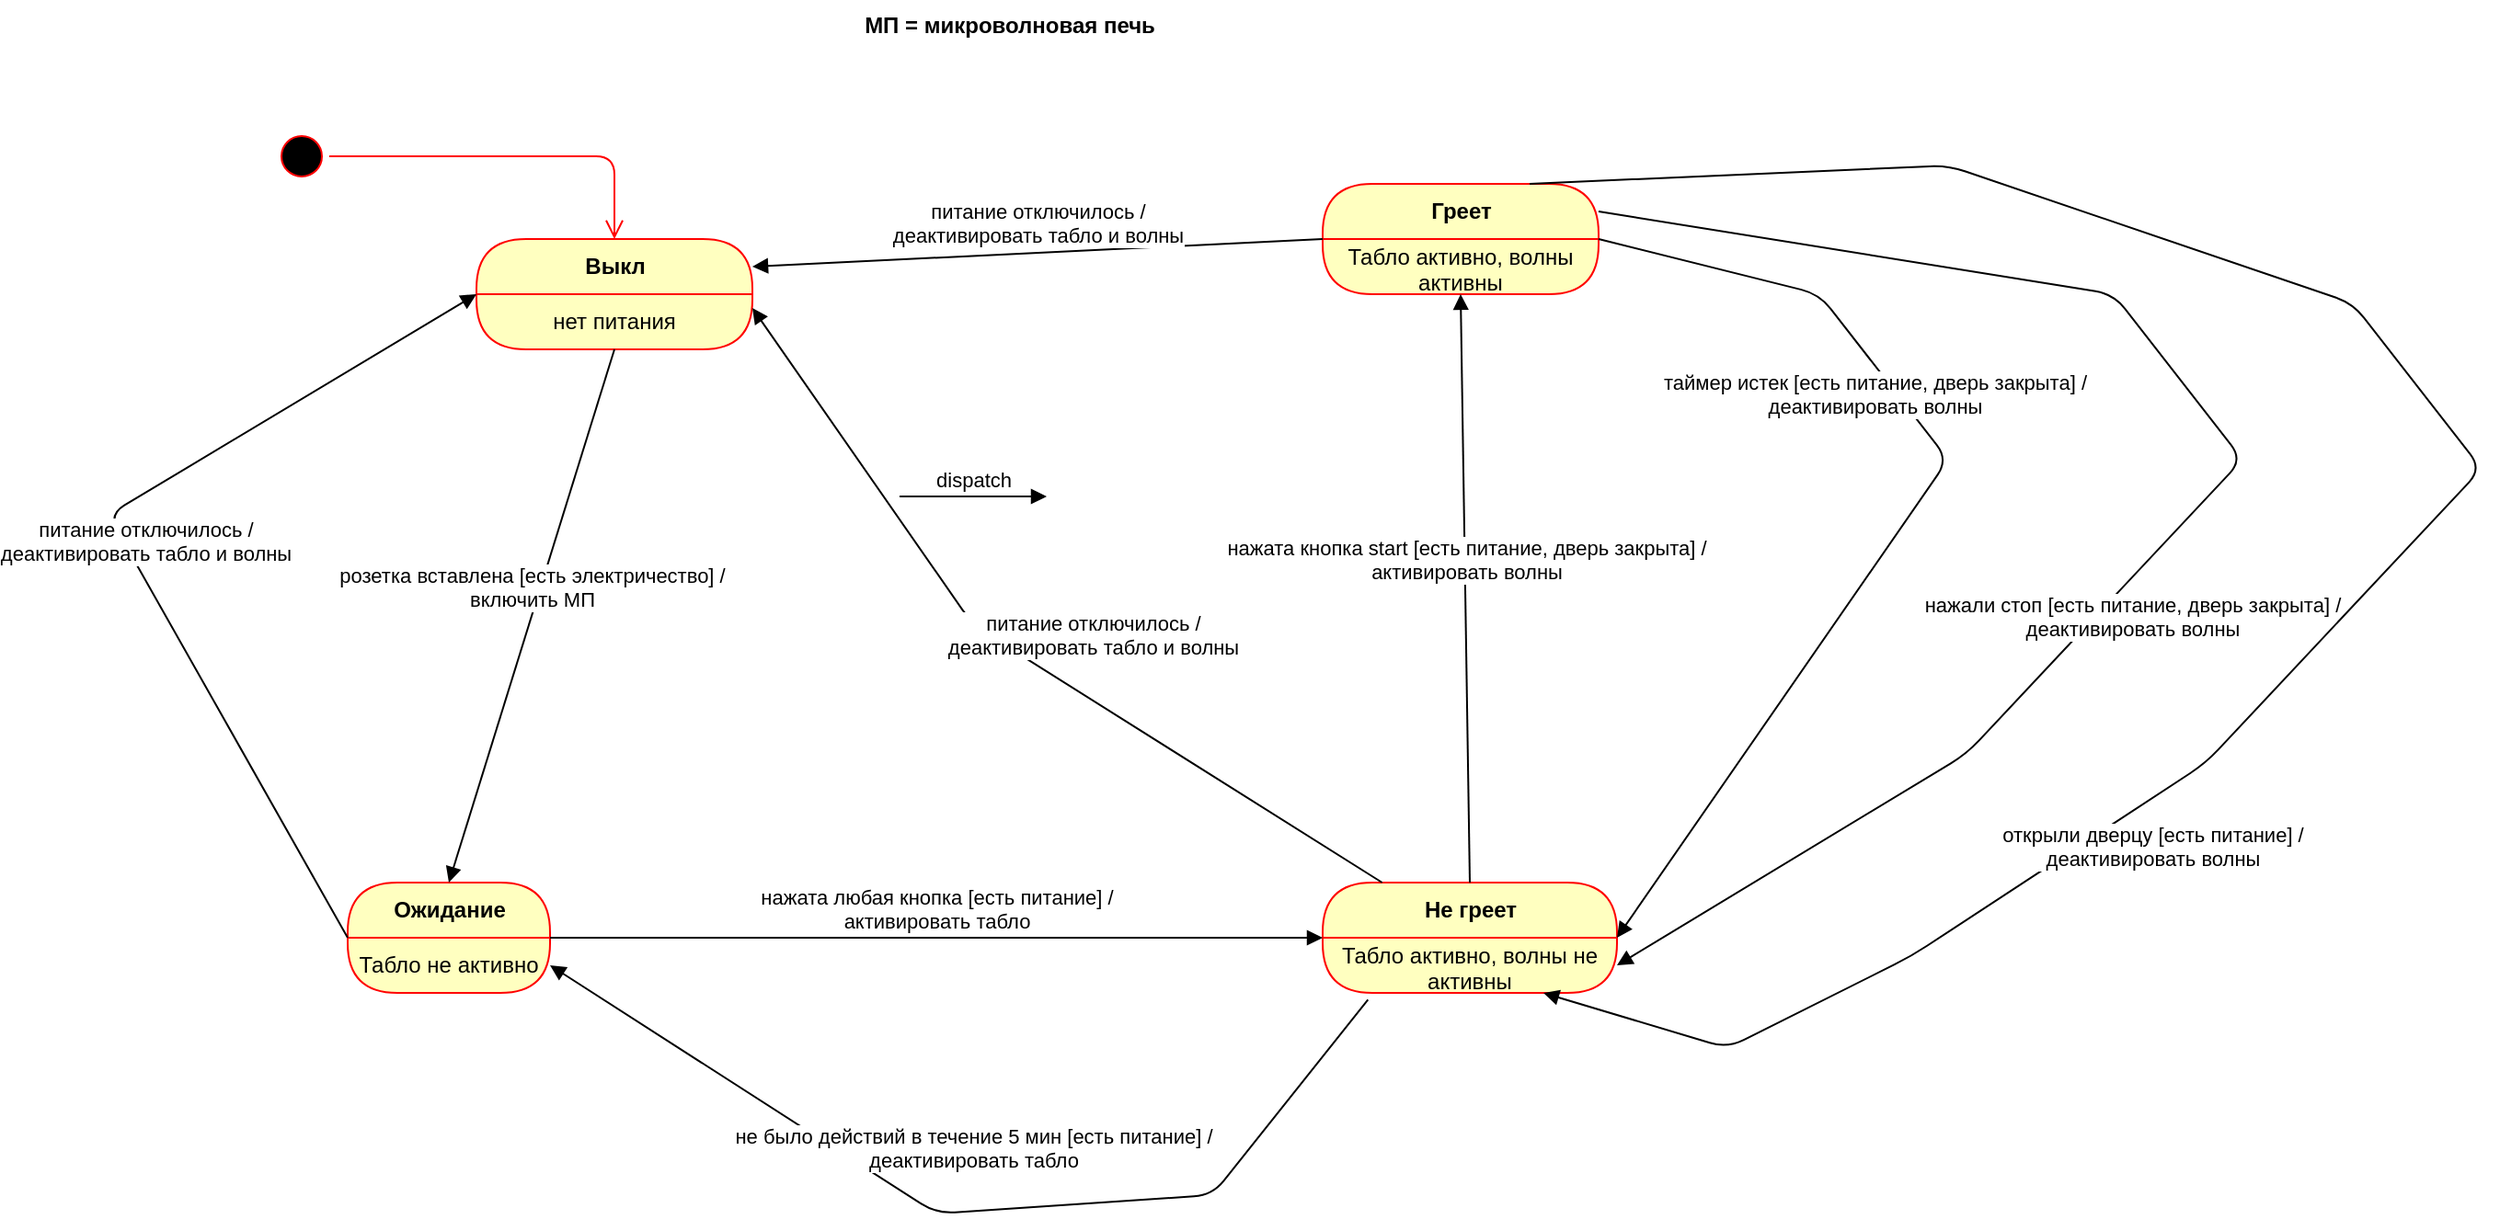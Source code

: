 <mxfile version="12.7.6" type="github"><diagram id="R0sReOzOBbsju_Nd4q1Q" name="Page-1"><mxGraphModel dx="1867" dy="1729" grid="1" gridSize="10" guides="1" tooltips="1" connect="1" arrows="1" fold="1" page="1" pageScale="1" pageWidth="827" pageHeight="1169" math="0" shadow="0"><root><mxCell id="0"/><mxCell id="1" parent="0"/><mxCell id="WqpKDiarmiTXttwCYREY-4" value="Ожидание" style="swimlane;html=1;fontStyle=1;align=center;verticalAlign=middle;childLayout=stackLayout;horizontal=1;startSize=30;horizontalStack=0;resizeParent=0;resizeLast=1;container=0;fontColor=#000000;collapsible=0;rounded=1;arcSize=30;strokeColor=#ff0000;fillColor=#ffffc0;swimlaneFillColor=#ffffc0;dropTarget=0;" parent="1" vertex="1"><mxGeometry x="60" y="460" width="110" height="60" as="geometry"/></mxCell><mxCell id="WqpKDiarmiTXttwCYREY-5" value="Табло не активно" style="text;html=1;strokeColor=none;fillColor=none;align=center;verticalAlign=middle;spacingLeft=4;spacingRight=4;whiteSpace=wrap;overflow=hidden;rotatable=0;fontColor=#000000;" parent="WqpKDiarmiTXttwCYREY-4" vertex="1"><mxGeometry y="30" width="110" height="30" as="geometry"/></mxCell><mxCell id="WqpKDiarmiTXttwCYREY-9" value="Греет" style="swimlane;html=1;fontStyle=1;align=center;verticalAlign=middle;childLayout=stackLayout;horizontal=1;startSize=30;horizontalStack=0;resizeParent=0;resizeLast=1;container=0;fontColor=#000000;collapsible=0;rounded=1;arcSize=30;strokeColor=#ff0000;fillColor=#ffffc0;swimlaneFillColor=#ffffc0;dropTarget=0;" parent="1" vertex="1"><mxGeometry x="590" y="80" width="150" height="60" as="geometry"/></mxCell><mxCell id="WqpKDiarmiTXttwCYREY-10" value="Табло активно, волны активны" style="text;html=1;strokeColor=none;fillColor=none;align=center;verticalAlign=middle;spacingLeft=4;spacingRight=4;whiteSpace=wrap;overflow=hidden;rotatable=0;fontColor=#000000;" parent="WqpKDiarmiTXttwCYREY-9" vertex="1"><mxGeometry y="30" width="150" height="30" as="geometry"/></mxCell><mxCell id="WqpKDiarmiTXttwCYREY-12" value="Не греет" style="swimlane;html=1;fontStyle=1;align=center;verticalAlign=middle;childLayout=stackLayout;horizontal=1;startSize=30;horizontalStack=0;resizeParent=0;resizeLast=1;container=0;fontColor=#000000;collapsible=0;rounded=1;arcSize=30;strokeColor=#ff0000;fillColor=#ffffc0;swimlaneFillColor=#ffffc0;dropTarget=0;" parent="1" vertex="1"><mxGeometry x="590" y="460" width="160" height="60" as="geometry"/></mxCell><mxCell id="WqpKDiarmiTXttwCYREY-13" value="Табло активно, волны не активны" style="text;html=1;strokeColor=none;fillColor=none;align=center;verticalAlign=middle;spacingLeft=4;spacingRight=4;whiteSpace=wrap;overflow=hidden;rotatable=0;fontColor=#000000;" parent="WqpKDiarmiTXttwCYREY-12" vertex="1"><mxGeometry y="30" width="160" height="30" as="geometry"/></mxCell><mxCell id="WqpKDiarmiTXttwCYREY-15" value="" style="ellipse;html=1;shape=startState;fillColor=#000000;strokeColor=#ff0000;" parent="1" vertex="1"><mxGeometry x="20" y="50" width="30" height="30" as="geometry"/></mxCell><mxCell id="WqpKDiarmiTXttwCYREY-16" value="" style="edgeStyle=orthogonalEdgeStyle;html=1;verticalAlign=bottom;endArrow=open;endSize=8;strokeColor=#ff0000;entryX=0.5;entryY=0;entryDx=0;entryDy=0;" parent="1" source="WqpKDiarmiTXttwCYREY-15" target="WqpKDiarmiTXttwCYREY-22" edge="1"><mxGeometry relative="1" as="geometry"><mxPoint x="155" y="90" as="targetPoint"/></mxGeometry></mxCell><mxCell id="WqpKDiarmiTXttwCYREY-22" value="Выкл" style="swimlane;html=1;fontStyle=1;align=center;verticalAlign=middle;childLayout=stackLayout;horizontal=1;startSize=30;horizontalStack=0;resizeParent=0;resizeLast=1;container=0;fontColor=#000000;collapsible=0;rounded=1;arcSize=30;strokeColor=#ff0000;fillColor=#ffffc0;swimlaneFillColor=#ffffc0;dropTarget=0;" parent="1" vertex="1"><mxGeometry x="130" y="110" width="150" height="60" as="geometry"/></mxCell><mxCell id="WqpKDiarmiTXttwCYREY-23" value="нет питания" style="text;html=1;strokeColor=none;fillColor=none;align=center;verticalAlign=middle;spacingLeft=4;spacingRight=4;whiteSpace=wrap;overflow=hidden;rotatable=0;fontColor=#000000;" parent="WqpKDiarmiTXttwCYREY-22" vertex="1"><mxGeometry y="30" width="150" height="30" as="geometry"/></mxCell><mxCell id="WqpKDiarmiTXttwCYREY-25" value="розетка вставлена [есть электричество] /&lt;br&gt;включить МП" style="html=1;verticalAlign=bottom;endArrow=block;exitX=0.5;exitY=1;exitDx=0;exitDy=0;entryX=0.5;entryY=0;entryDx=0;entryDy=0;" parent="1" source="WqpKDiarmiTXttwCYREY-23" target="WqpKDiarmiTXttwCYREY-4" edge="1"><mxGeometry width="80" relative="1" as="geometry"><mxPoint x="250" y="230" as="sourcePoint"/><mxPoint x="330" y="230" as="targetPoint"/></mxGeometry></mxCell><mxCell id="WqpKDiarmiTXttwCYREY-26" value="МП = микроволновая печь" style="text;align=center;fontStyle=1;verticalAlign=middle;spacingLeft=3;spacingRight=3;strokeColor=none;rotatable=0;points=[[0,0.5],[1,0.5]];portConstraint=eastwest;" parent="1" vertex="1"><mxGeometry x="320" y="-20" width="200" height="26" as="geometry"/></mxCell><mxCell id="WqpKDiarmiTXttwCYREY-27" value="нажата любая кнопка [есть питание] /&lt;br&gt;активировать табло" style="html=1;verticalAlign=bottom;endArrow=block;exitX=1;exitY=0;exitDx=0;exitDy=0;entryX=0;entryY=0;entryDx=0;entryDy=0;" parent="1" source="WqpKDiarmiTXttwCYREY-5" target="WqpKDiarmiTXttwCYREY-13" edge="1"><mxGeometry width="80" relative="1" as="geometry"><mxPoint x="310" y="440" as="sourcePoint"/><mxPoint x="390" y="440" as="targetPoint"/></mxGeometry></mxCell><mxCell id="WqpKDiarmiTXttwCYREY-31" value="нажата кнопка start [есть питание, дверь закрыта] /&lt;br&gt;активировать волны" style="html=1;verticalAlign=bottom;endArrow=block;exitX=0.5;exitY=0;exitDx=0;exitDy=0;entryX=0.5;entryY=1;entryDx=0;entryDy=0;" parent="1" source="WqpKDiarmiTXttwCYREY-12" target="WqpKDiarmiTXttwCYREY-10" edge="1"><mxGeometry width="80" relative="1" as="geometry"><mxPoint x="380" y="260" as="sourcePoint"/><mxPoint x="460" y="260" as="targetPoint"/></mxGeometry></mxCell><mxCell id="WqpKDiarmiTXttwCYREY-32" value="питание отключилось /&lt;br&gt;деактивировать табло и волны" style="html=1;verticalAlign=bottom;endArrow=block;entryX=1;entryY=0.25;entryDx=0;entryDy=0;" parent="1" source="WqpKDiarmiTXttwCYREY-12" target="WqpKDiarmiTXttwCYREY-23" edge="1"><mxGeometry x="-0.167" y="-17" width="80" relative="1" as="geometry"><mxPoint x="350" y="280" as="sourcePoint"/><mxPoint x="430" y="280" as="targetPoint"/><Array as="points"><mxPoint x="400" y="320"/></Array><mxPoint as="offset"/></mxGeometry></mxCell><mxCell id="WqpKDiarmiTXttwCYREY-34" value="питание отключилось /&lt;br&gt;деактивировать табло и волны" style="html=1;verticalAlign=bottom;endArrow=block;exitX=0;exitY=0;exitDx=0;exitDy=0;entryX=1;entryY=0.25;entryDx=0;entryDy=0;" parent="1" source="WqpKDiarmiTXttwCYREY-10" target="WqpKDiarmiTXttwCYREY-22" edge="1"><mxGeometry width="80" relative="1" as="geometry"><mxPoint x="430" y="70" as="sourcePoint"/><mxPoint x="510" y="70" as="targetPoint"/></mxGeometry></mxCell><mxCell id="WqpKDiarmiTXttwCYREY-35" value="dispatch" style="html=1;verticalAlign=bottom;endArrow=block;" parent="1" edge="1"><mxGeometry width="80" relative="1" as="geometry"><mxPoint x="360" y="250" as="sourcePoint"/><mxPoint x="440" y="250" as="targetPoint"/></mxGeometry></mxCell><mxCell id="WqpKDiarmiTXttwCYREY-36" value="питание отключилось /&lt;br&gt;деактивировать табло и волны" style="html=1;verticalAlign=bottom;endArrow=block;exitX=0;exitY=0.5;exitDx=0;exitDy=0;entryX=0;entryY=0;entryDx=0;entryDy=0;" parent="1" source="WqpKDiarmiTXttwCYREY-4" target="WqpKDiarmiTXttwCYREY-23" edge="1"><mxGeometry x="-0.082" y="-3" width="80" relative="1" as="geometry"><mxPoint x="220" y="390" as="sourcePoint"/><mxPoint x="300" y="390" as="targetPoint"/><Array as="points"><mxPoint x="-70" y="260"/></Array><mxPoint as="offset"/></mxGeometry></mxCell><mxCell id="WqpKDiarmiTXttwCYREY-37" value="не было действий в течение 5 мин [есть питание] /&lt;br&gt;деактивировать табло" style="html=1;verticalAlign=bottom;endArrow=block;exitX=0.154;exitY=1.124;exitDx=0;exitDy=0;exitPerimeter=0;entryX=1;entryY=0.5;entryDx=0;entryDy=0;" parent="1" source="WqpKDiarmiTXttwCYREY-13" target="WqpKDiarmiTXttwCYREY-5" edge="1"><mxGeometry x="-0.011" y="-19" width="80" relative="1" as="geometry"><mxPoint x="460" y="660" as="sourcePoint"/><mxPoint x="540" y="660" as="targetPoint"/><Array as="points"><mxPoint x="530" y="630"/><mxPoint x="380" y="640"/></Array><mxPoint as="offset"/></mxGeometry></mxCell><mxCell id="N-mBT2bAb2-tDKzLKS8D-3" value="таймер истек [есть питание, дверь закрыта] /&lt;br&gt;деактивировать волны" style="html=1;verticalAlign=bottom;endArrow=block;exitX=1;exitY=0;exitDx=0;exitDy=0;entryX=1;entryY=0.5;entryDx=0;entryDy=0;" edge="1" parent="1" source="WqpKDiarmiTXttwCYREY-10" target="WqpKDiarmiTXttwCYREY-12"><mxGeometry x="-0.287" y="-19" width="80" relative="1" as="geometry"><mxPoint x="905" y="440" as="sourcePoint"/><mxPoint x="900" y="120.0" as="targetPoint"/><Array as="points"><mxPoint x="860" y="140"/><mxPoint x="930" y="230"/></Array><mxPoint as="offset"/></mxGeometry></mxCell><mxCell id="N-mBT2bAb2-tDKzLKS8D-4" value="нажали стоп [есть питание, дверь закрыта] /&lt;br&gt;деактивировать волны" style="html=1;verticalAlign=bottom;endArrow=block;exitX=1;exitY=0.25;exitDx=0;exitDy=0;entryX=1;entryY=0.5;entryDx=0;entryDy=0;" edge="1" parent="1" source="WqpKDiarmiTXttwCYREY-9" target="WqpKDiarmiTXttwCYREY-13"><mxGeometry x="0.22" y="25" width="80" relative="1" as="geometry"><mxPoint x="900" y="110.0" as="sourcePoint"/><mxPoint x="910" y="490" as="targetPoint"/><Array as="points"><mxPoint x="1020" y="140"/><mxPoint x="1090" y="230"/><mxPoint x="940" y="390"/></Array><mxPoint as="offset"/></mxGeometry></mxCell><mxCell id="N-mBT2bAb2-tDKzLKS8D-5" value="открыли дверцу [есть питание] /&lt;br&gt;деактивировать волны" style="html=1;verticalAlign=bottom;endArrow=block;exitX=0.75;exitY=0;exitDx=0;exitDy=0;entryX=0.75;entryY=1;entryDx=0;entryDy=0;" edge="1" parent="1" source="WqpKDiarmiTXttwCYREY-9" target="WqpKDiarmiTXttwCYREY-13"><mxGeometry x="0.417" y="35" width="80" relative="1" as="geometry"><mxPoint x="870" y="100.0" as="sourcePoint"/><mxPoint x="880" y="510" as="targetPoint"/><Array as="points"><mxPoint x="930" y="70"/><mxPoint x="1150" y="145"/><mxPoint x="1220" y="235"/><mxPoint x="1070" y="395"/><mxPoint x="910" y="500"/><mxPoint x="810" y="550"/></Array><mxPoint as="offset"/></mxGeometry></mxCell></root></mxGraphModel></diagram></mxfile>